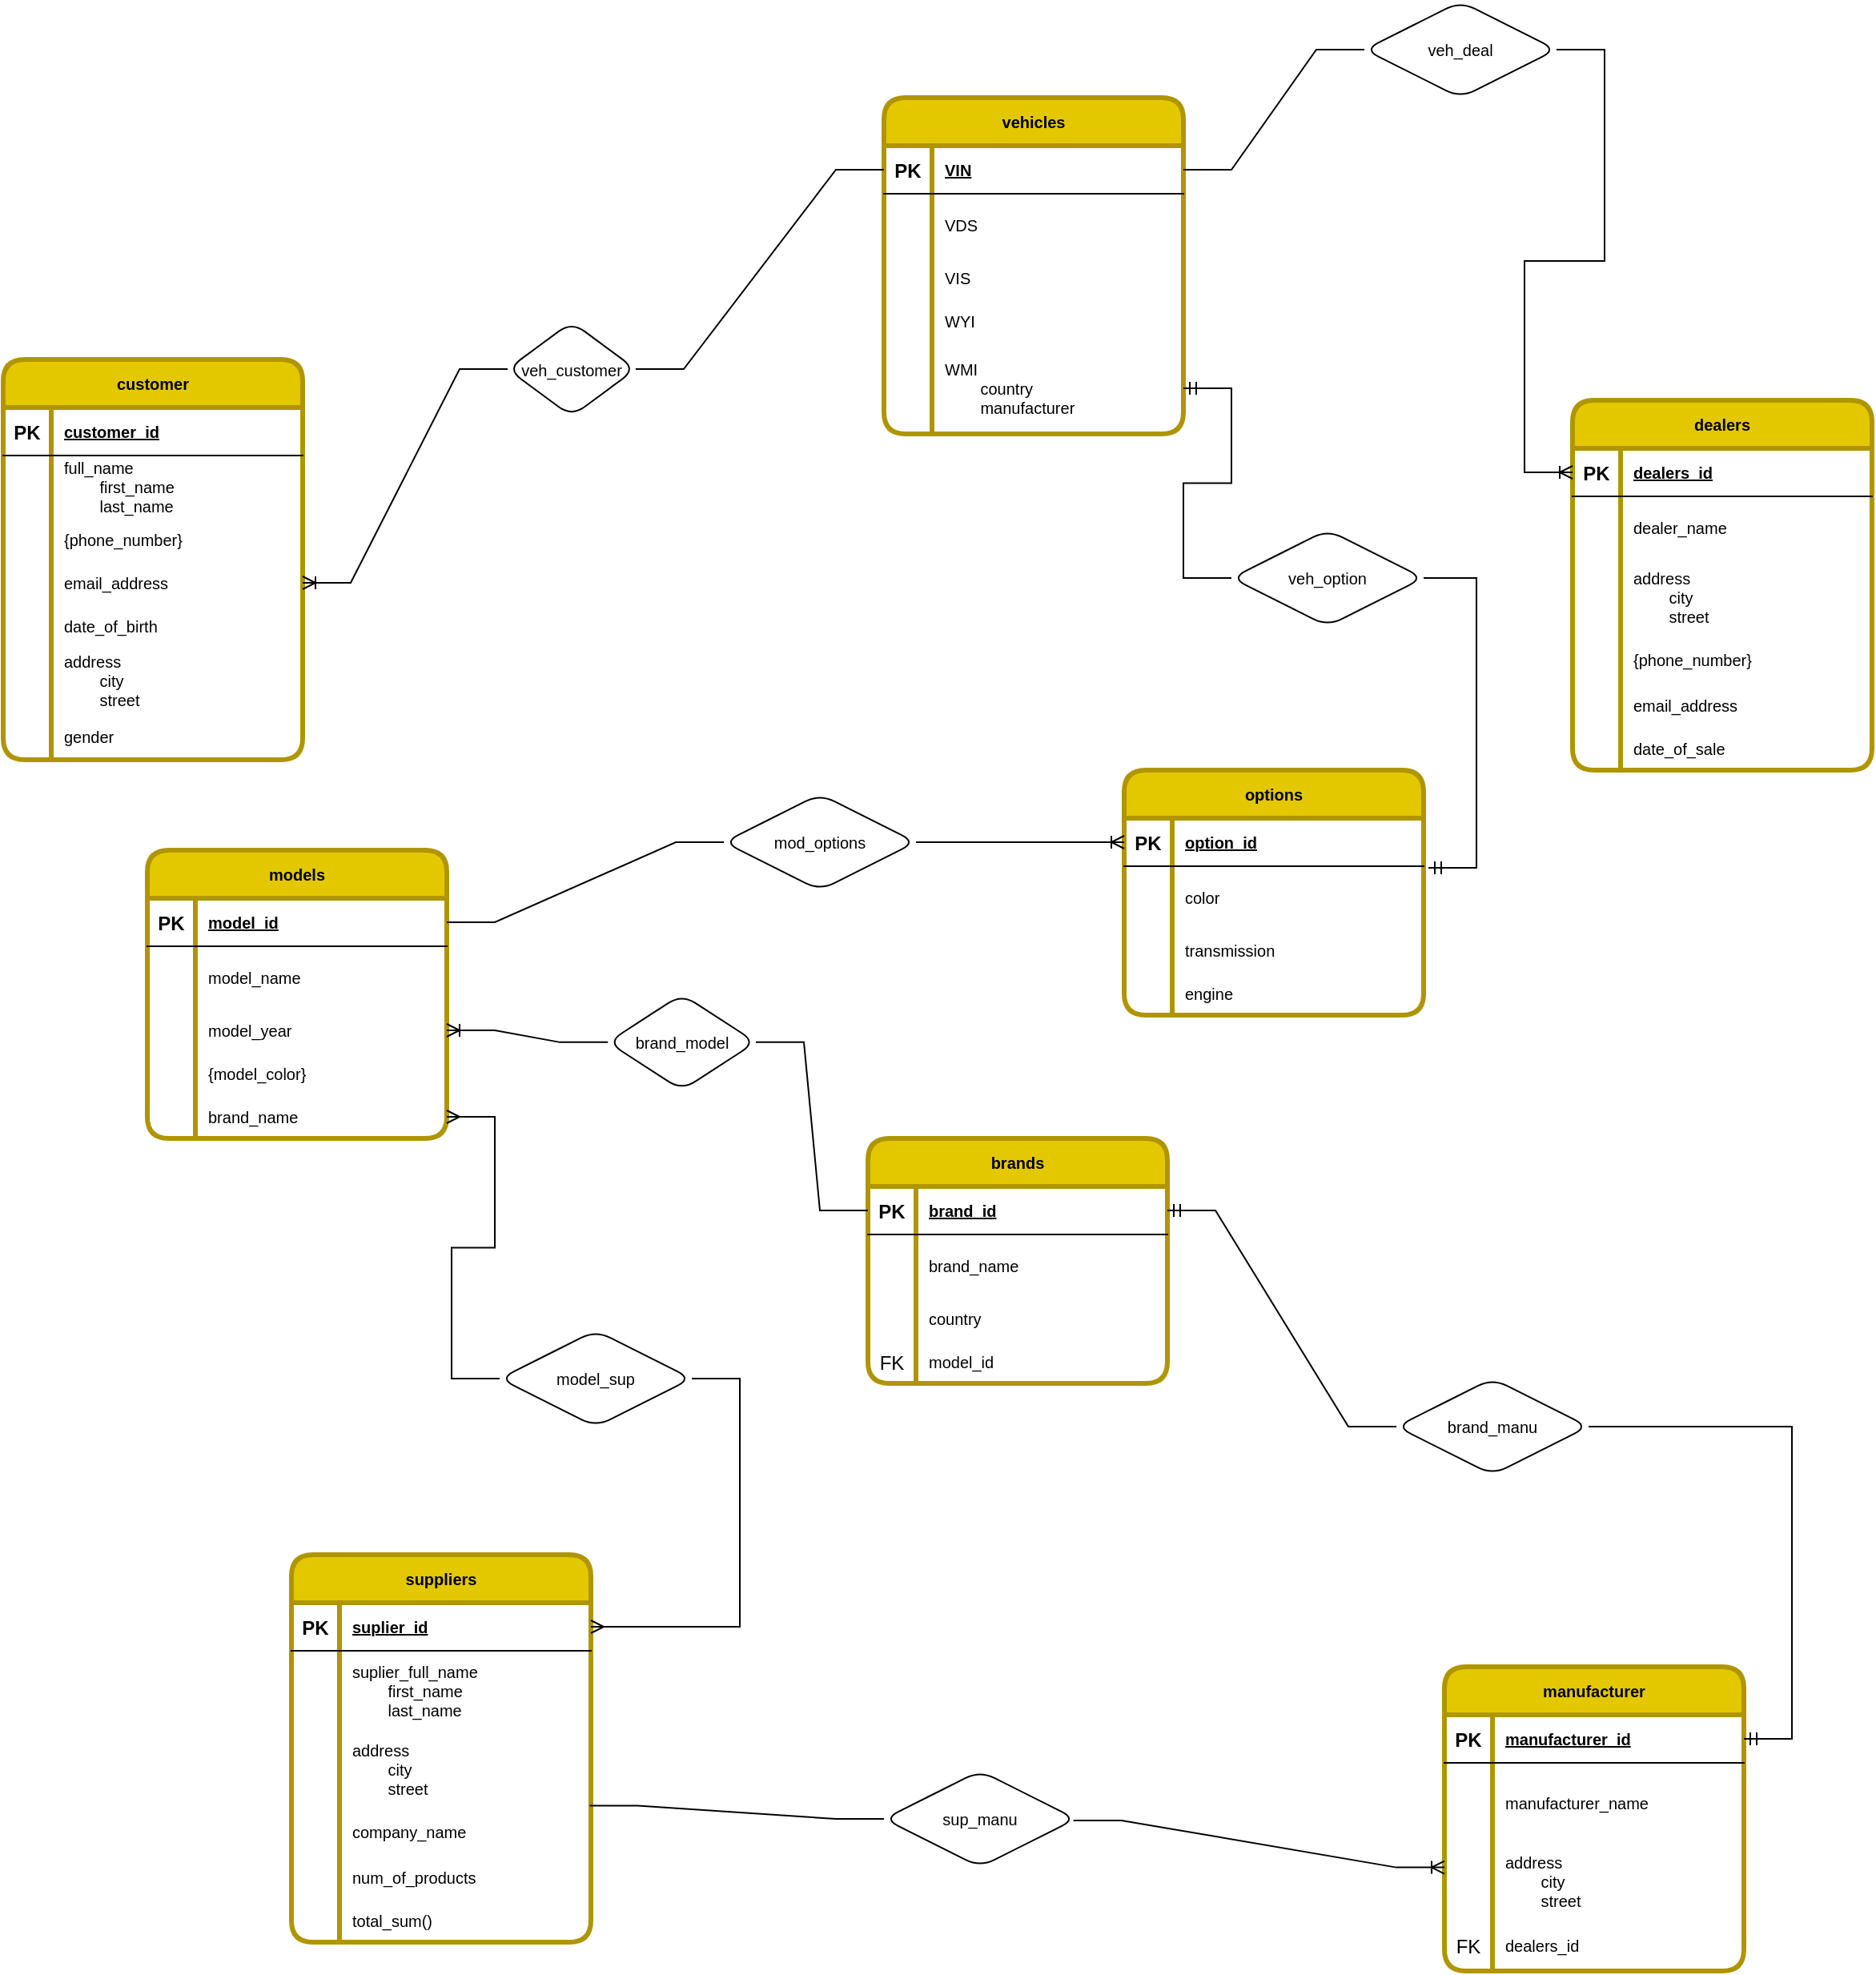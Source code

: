 <mxfile version="15.5.8" type="github">
  <diagram id="R2lEEEUBdFMjLlhIrx00" name="Page-1">
    <mxGraphModel dx="2076" dy="2262" grid="1" gridSize="10" guides="1" tooltips="1" connect="1" arrows="1" fold="1" page="1" pageScale="1" pageWidth="850" pageHeight="1100" math="0" shadow="0" extFonts="Permanent Marker^https://fonts.googleapis.com/css?family=Permanent+Marker">
      <root>
        <mxCell id="0" />
        <mxCell id="1" parent="0" />
        <mxCell id="C-vyLk0tnHw3VtMMgP7b-2" value="customer" style="shape=table;startSize=30;container=1;collapsible=1;childLayout=tableLayout;fixedRows=1;rowLines=0;fontStyle=1;align=center;resizeLast=1;fillColor=#e3c800;strokeColor=#B09500;fontColor=default;strokeWidth=3;perimeterSpacing=0;shadow=0;rounded=1;sketch=0;swimlaneFillColor=default;fontSize=10;labelBackgroundColor=none;horizontal=1;" parent="1" vertex="1">
          <mxGeometry x="30" y="33.5" width="187" height="250" as="geometry" />
        </mxCell>
        <mxCell id="C-vyLk0tnHw3VtMMgP7b-3" value="" style="shape=partialRectangle;collapsible=0;dropTarget=0;pointerEvents=0;fillColor=none;points=[[0,0.5],[1,0.5]];portConstraint=eastwest;top=0;left=0;right=0;bottom=1;" parent="C-vyLk0tnHw3VtMMgP7b-2" vertex="1">
          <mxGeometry y="30" width="187" height="30" as="geometry" />
        </mxCell>
        <mxCell id="C-vyLk0tnHw3VtMMgP7b-4" value="PK" style="shape=partialRectangle;overflow=hidden;connectable=0;fillColor=none;top=0;left=0;bottom=0;right=0;fontStyle=1;" parent="C-vyLk0tnHw3VtMMgP7b-3" vertex="1">
          <mxGeometry width="30" height="30" as="geometry">
            <mxRectangle width="30" height="30" as="alternateBounds" />
          </mxGeometry>
        </mxCell>
        <mxCell id="C-vyLk0tnHw3VtMMgP7b-5" value="customer_id" style="shape=partialRectangle;overflow=hidden;connectable=0;fillColor=none;top=0;left=0;bottom=0;right=0;align=left;spacingLeft=6;fontStyle=5;fontSize=10;" parent="C-vyLk0tnHw3VtMMgP7b-3" vertex="1">
          <mxGeometry x="30" width="157" height="30" as="geometry">
            <mxRectangle width="157" height="30" as="alternateBounds" />
          </mxGeometry>
        </mxCell>
        <mxCell id="C-vyLk0tnHw3VtMMgP7b-6" value="" style="shape=partialRectangle;collapsible=0;dropTarget=0;pointerEvents=0;fillColor=none;points=[[0,0.5],[1,0.5]];portConstraint=eastwest;top=0;left=0;right=0;bottom=0;" parent="C-vyLk0tnHw3VtMMgP7b-2" vertex="1">
          <mxGeometry y="60" width="187" height="39" as="geometry" />
        </mxCell>
        <mxCell id="C-vyLk0tnHw3VtMMgP7b-7" value="" style="shape=partialRectangle;overflow=hidden;connectable=0;fillColor=none;top=0;left=0;bottom=0;right=0;" parent="C-vyLk0tnHw3VtMMgP7b-6" vertex="1">
          <mxGeometry width="30" height="39" as="geometry">
            <mxRectangle width="30" height="39" as="alternateBounds" />
          </mxGeometry>
        </mxCell>
        <mxCell id="C-vyLk0tnHw3VtMMgP7b-8" value="full_name&#xa;        first_name&#xa;        last_name" style="shape=partialRectangle;overflow=hidden;connectable=0;fillColor=none;top=0;left=0;bottom=0;right=0;align=left;spacingLeft=6;fontSize=10;" parent="C-vyLk0tnHw3VtMMgP7b-6" vertex="1">
          <mxGeometry x="30" width="157" height="39" as="geometry">
            <mxRectangle width="157" height="39" as="alternateBounds" />
          </mxGeometry>
        </mxCell>
        <mxCell id="C-vyLk0tnHw3VtMMgP7b-9" value="" style="shape=partialRectangle;collapsible=0;dropTarget=0;pointerEvents=0;fillColor=none;points=[[0,0.5],[1,0.5]];portConstraint=eastwest;top=0;left=0;right=0;bottom=0;" parent="C-vyLk0tnHw3VtMMgP7b-2" vertex="1">
          <mxGeometry y="99" width="187" height="27" as="geometry" />
        </mxCell>
        <mxCell id="C-vyLk0tnHw3VtMMgP7b-10" value="" style="shape=partialRectangle;overflow=hidden;connectable=0;fillColor=none;top=0;left=0;bottom=0;right=0;" parent="C-vyLk0tnHw3VtMMgP7b-9" vertex="1">
          <mxGeometry width="30" height="27" as="geometry">
            <mxRectangle width="30" height="27" as="alternateBounds" />
          </mxGeometry>
        </mxCell>
        <mxCell id="C-vyLk0tnHw3VtMMgP7b-11" value="{phone_number}" style="shape=partialRectangle;overflow=hidden;connectable=0;fillColor=none;top=0;left=0;bottom=0;right=0;align=left;spacingLeft=6;fontSize=10;" parent="C-vyLk0tnHw3VtMMgP7b-9" vertex="1">
          <mxGeometry x="30" width="157" height="27" as="geometry">
            <mxRectangle width="157" height="27" as="alternateBounds" />
          </mxGeometry>
        </mxCell>
        <mxCell id="v3DIgEk8iNA0IUUkxwRB-10" value="" style="shape=partialRectangle;collapsible=0;dropTarget=0;pointerEvents=0;fillColor=none;points=[[0,0.5],[1,0.5]];portConstraint=eastwest;top=0;left=0;right=0;bottom=0;" vertex="1" parent="C-vyLk0tnHw3VtMMgP7b-2">
          <mxGeometry y="126" width="187" height="27" as="geometry" />
        </mxCell>
        <mxCell id="v3DIgEk8iNA0IUUkxwRB-11" value="" style="shape=partialRectangle;overflow=hidden;connectable=0;fillColor=none;top=0;left=0;bottom=0;right=0;" vertex="1" parent="v3DIgEk8iNA0IUUkxwRB-10">
          <mxGeometry width="30" height="27" as="geometry">
            <mxRectangle width="30" height="27" as="alternateBounds" />
          </mxGeometry>
        </mxCell>
        <mxCell id="v3DIgEk8iNA0IUUkxwRB-12" value="email_address" style="shape=partialRectangle;overflow=hidden;connectable=0;fillColor=none;top=0;left=0;bottom=0;right=0;align=left;spacingLeft=6;fontSize=10;" vertex="1" parent="v3DIgEk8iNA0IUUkxwRB-10">
          <mxGeometry x="30" width="157" height="27" as="geometry">
            <mxRectangle width="157" height="27" as="alternateBounds" />
          </mxGeometry>
        </mxCell>
        <mxCell id="v3DIgEk8iNA0IUUkxwRB-13" value="" style="shape=partialRectangle;collapsible=0;dropTarget=0;pointerEvents=0;fillColor=none;points=[[0,0.5],[1,0.5]];portConstraint=eastwest;top=0;left=0;right=0;bottom=0;" vertex="1" parent="C-vyLk0tnHw3VtMMgP7b-2">
          <mxGeometry y="153" width="187" height="27" as="geometry" />
        </mxCell>
        <mxCell id="v3DIgEk8iNA0IUUkxwRB-14" value="" style="shape=partialRectangle;overflow=hidden;connectable=0;fillColor=none;top=0;left=0;bottom=0;right=0;" vertex="1" parent="v3DIgEk8iNA0IUUkxwRB-13">
          <mxGeometry width="30" height="27" as="geometry">
            <mxRectangle width="30" height="27" as="alternateBounds" />
          </mxGeometry>
        </mxCell>
        <mxCell id="v3DIgEk8iNA0IUUkxwRB-15" value="date_of_birth" style="shape=partialRectangle;overflow=hidden;connectable=0;fillColor=none;top=0;left=0;bottom=0;right=0;align=left;spacingLeft=6;fontSize=10;" vertex="1" parent="v3DIgEk8iNA0IUUkxwRB-13">
          <mxGeometry x="30" width="157" height="27" as="geometry">
            <mxRectangle width="157" height="27" as="alternateBounds" />
          </mxGeometry>
        </mxCell>
        <mxCell id="v3DIgEk8iNA0IUUkxwRB-16" value="" style="shape=partialRectangle;collapsible=0;dropTarget=0;pointerEvents=0;fillColor=none;points=[[0,0.5],[1,0.5]];portConstraint=eastwest;top=0;left=0;right=0;bottom=0;" vertex="1" parent="C-vyLk0tnHw3VtMMgP7b-2">
          <mxGeometry y="180" width="187" height="41" as="geometry" />
        </mxCell>
        <mxCell id="v3DIgEk8iNA0IUUkxwRB-17" value="" style="shape=partialRectangle;overflow=hidden;connectable=0;fillColor=none;top=0;left=0;bottom=0;right=0;" vertex="1" parent="v3DIgEk8iNA0IUUkxwRB-16">
          <mxGeometry width="30" height="41" as="geometry">
            <mxRectangle width="30" height="41" as="alternateBounds" />
          </mxGeometry>
        </mxCell>
        <mxCell id="v3DIgEk8iNA0IUUkxwRB-18" value="address&#xa;        city&#xa;        street" style="shape=partialRectangle;overflow=hidden;connectable=0;fillColor=none;top=0;left=0;bottom=0;right=0;align=left;spacingLeft=6;fontSize=10;" vertex="1" parent="v3DIgEk8iNA0IUUkxwRB-16">
          <mxGeometry x="30" width="157" height="41" as="geometry">
            <mxRectangle width="157" height="41" as="alternateBounds" />
          </mxGeometry>
        </mxCell>
        <mxCell id="v3DIgEk8iNA0IUUkxwRB-19" value="" style="shape=partialRectangle;collapsible=0;dropTarget=0;pointerEvents=0;fillColor=none;points=[[0,0.5],[1,0.5]];portConstraint=eastwest;top=0;left=0;right=0;bottom=0;" vertex="1" parent="C-vyLk0tnHw3VtMMgP7b-2">
          <mxGeometry y="221" width="187" height="29" as="geometry" />
        </mxCell>
        <mxCell id="v3DIgEk8iNA0IUUkxwRB-20" value="" style="shape=partialRectangle;overflow=hidden;connectable=0;fillColor=none;top=0;left=0;bottom=0;right=0;" vertex="1" parent="v3DIgEk8iNA0IUUkxwRB-19">
          <mxGeometry width="30" height="29" as="geometry">
            <mxRectangle width="30" height="29" as="alternateBounds" />
          </mxGeometry>
        </mxCell>
        <mxCell id="v3DIgEk8iNA0IUUkxwRB-21" value="gender" style="shape=partialRectangle;overflow=hidden;connectable=0;fillColor=none;top=0;left=0;bottom=0;right=0;align=left;spacingLeft=6;fontSize=10;" vertex="1" parent="v3DIgEk8iNA0IUUkxwRB-19">
          <mxGeometry x="30" width="157" height="29" as="geometry">
            <mxRectangle width="157" height="29" as="alternateBounds" />
          </mxGeometry>
        </mxCell>
        <mxCell id="v3DIgEk8iNA0IUUkxwRB-54" value="vehicles" style="shape=table;startSize=30;container=1;collapsible=1;childLayout=tableLayout;fixedRows=1;rowLines=0;fontStyle=1;align=center;resizeLast=1;fillColor=#e3c800;strokeColor=#B09500;fontColor=default;strokeWidth=3;perimeterSpacing=0;shadow=0;rounded=1;sketch=0;swimlaneFillColor=default;fontSize=10;labelBackgroundColor=none;horizontal=1;" vertex="1" parent="1">
          <mxGeometry x="580" y="-130" width="187" height="210.0" as="geometry" />
        </mxCell>
        <mxCell id="v3DIgEk8iNA0IUUkxwRB-55" value="" style="shape=partialRectangle;collapsible=0;dropTarget=0;pointerEvents=0;fillColor=none;points=[[0,0.5],[1,0.5]];portConstraint=eastwest;top=0;left=0;right=0;bottom=1;" vertex="1" parent="v3DIgEk8iNA0IUUkxwRB-54">
          <mxGeometry y="30" width="187" height="30" as="geometry" />
        </mxCell>
        <mxCell id="v3DIgEk8iNA0IUUkxwRB-56" value="PK" style="shape=partialRectangle;overflow=hidden;connectable=0;fillColor=none;top=0;left=0;bottom=0;right=0;fontStyle=1;" vertex="1" parent="v3DIgEk8iNA0IUUkxwRB-55">
          <mxGeometry width="30" height="30" as="geometry">
            <mxRectangle width="30" height="30" as="alternateBounds" />
          </mxGeometry>
        </mxCell>
        <mxCell id="v3DIgEk8iNA0IUUkxwRB-57" value="VIN" style="shape=partialRectangle;overflow=hidden;connectable=0;fillColor=none;top=0;left=0;bottom=0;right=0;align=left;spacingLeft=6;fontStyle=5;fontSize=10;" vertex="1" parent="v3DIgEk8iNA0IUUkxwRB-55">
          <mxGeometry x="30" width="157" height="30" as="geometry">
            <mxRectangle width="157" height="30" as="alternateBounds" />
          </mxGeometry>
        </mxCell>
        <mxCell id="v3DIgEk8iNA0IUUkxwRB-58" value="" style="shape=partialRectangle;collapsible=0;dropTarget=0;pointerEvents=0;fillColor=none;points=[[0,0.5],[1,0.5]];portConstraint=eastwest;top=0;left=0;right=0;bottom=0;" vertex="1" parent="v3DIgEk8iNA0IUUkxwRB-54">
          <mxGeometry y="60" width="187" height="39" as="geometry" />
        </mxCell>
        <mxCell id="v3DIgEk8iNA0IUUkxwRB-59" value="" style="shape=partialRectangle;overflow=hidden;connectable=0;fillColor=none;top=0;left=0;bottom=0;right=0;" vertex="1" parent="v3DIgEk8iNA0IUUkxwRB-58">
          <mxGeometry width="30" height="39" as="geometry">
            <mxRectangle width="30" height="39" as="alternateBounds" />
          </mxGeometry>
        </mxCell>
        <mxCell id="v3DIgEk8iNA0IUUkxwRB-60" value="VDS" style="shape=partialRectangle;overflow=hidden;connectable=0;fillColor=none;top=0;left=0;bottom=0;right=0;align=left;spacingLeft=6;fontSize=10;" vertex="1" parent="v3DIgEk8iNA0IUUkxwRB-58">
          <mxGeometry x="30" width="157" height="39" as="geometry">
            <mxRectangle width="157" height="39" as="alternateBounds" />
          </mxGeometry>
        </mxCell>
        <mxCell id="v3DIgEk8iNA0IUUkxwRB-61" value="" style="shape=partialRectangle;collapsible=0;dropTarget=0;pointerEvents=0;fillColor=none;points=[[0,0.5],[1,0.5]];portConstraint=eastwest;top=0;left=0;right=0;bottom=0;" vertex="1" parent="v3DIgEk8iNA0IUUkxwRB-54">
          <mxGeometry y="99" width="187" height="27" as="geometry" />
        </mxCell>
        <mxCell id="v3DIgEk8iNA0IUUkxwRB-62" value="" style="shape=partialRectangle;overflow=hidden;connectable=0;fillColor=none;top=0;left=0;bottom=0;right=0;" vertex="1" parent="v3DIgEk8iNA0IUUkxwRB-61">
          <mxGeometry width="30" height="27" as="geometry">
            <mxRectangle width="30" height="27" as="alternateBounds" />
          </mxGeometry>
        </mxCell>
        <mxCell id="v3DIgEk8iNA0IUUkxwRB-63" value="VIS" style="shape=partialRectangle;overflow=hidden;connectable=0;fillColor=none;top=0;left=0;bottom=0;right=0;align=left;spacingLeft=6;fontSize=10;" vertex="1" parent="v3DIgEk8iNA0IUUkxwRB-61">
          <mxGeometry x="30" width="157" height="27" as="geometry">
            <mxRectangle width="157" height="27" as="alternateBounds" />
          </mxGeometry>
        </mxCell>
        <mxCell id="v3DIgEk8iNA0IUUkxwRB-64" value="" style="shape=partialRectangle;collapsible=0;dropTarget=0;pointerEvents=0;fillColor=none;points=[[0,0.5],[1,0.5]];portConstraint=eastwest;top=0;left=0;right=0;bottom=0;" vertex="1" parent="v3DIgEk8iNA0IUUkxwRB-54">
          <mxGeometry y="126" width="187" height="27" as="geometry" />
        </mxCell>
        <mxCell id="v3DIgEk8iNA0IUUkxwRB-65" value="" style="shape=partialRectangle;overflow=hidden;connectable=0;fillColor=none;top=0;left=0;bottom=0;right=0;" vertex="1" parent="v3DIgEk8iNA0IUUkxwRB-64">
          <mxGeometry width="30" height="27" as="geometry">
            <mxRectangle width="30" height="27" as="alternateBounds" />
          </mxGeometry>
        </mxCell>
        <mxCell id="v3DIgEk8iNA0IUUkxwRB-66" value="WYI" style="shape=partialRectangle;overflow=hidden;connectable=0;fillColor=none;top=0;left=0;bottom=0;right=0;align=left;spacingLeft=6;fontSize=10;" vertex="1" parent="v3DIgEk8iNA0IUUkxwRB-64">
          <mxGeometry x="30" width="157" height="27" as="geometry">
            <mxRectangle width="157" height="27" as="alternateBounds" />
          </mxGeometry>
        </mxCell>
        <mxCell id="v3DIgEk8iNA0IUUkxwRB-67" value="" style="shape=partialRectangle;collapsible=0;dropTarget=0;pointerEvents=0;fillColor=none;points=[[0,0.5],[1,0.5]];portConstraint=eastwest;top=0;left=0;right=0;bottom=0;" vertex="1" parent="v3DIgEk8iNA0IUUkxwRB-54">
          <mxGeometry y="153" width="187" height="57" as="geometry" />
        </mxCell>
        <mxCell id="v3DIgEk8iNA0IUUkxwRB-68" value="" style="shape=partialRectangle;overflow=hidden;connectable=0;fillColor=none;top=0;left=0;bottom=0;right=0;" vertex="1" parent="v3DIgEk8iNA0IUUkxwRB-67">
          <mxGeometry width="30" height="57" as="geometry">
            <mxRectangle width="30" height="57" as="alternateBounds" />
          </mxGeometry>
        </mxCell>
        <mxCell id="v3DIgEk8iNA0IUUkxwRB-69" value="WMI&#xa;        country&#xa;        manufacturer" style="shape=partialRectangle;overflow=hidden;connectable=0;fillColor=none;top=0;left=0;bottom=0;right=0;align=left;spacingLeft=6;fontSize=10;" vertex="1" parent="v3DIgEk8iNA0IUUkxwRB-67">
          <mxGeometry x="30" width="157" height="57" as="geometry">
            <mxRectangle width="157" height="57" as="alternateBounds" />
          </mxGeometry>
        </mxCell>
        <mxCell id="v3DIgEk8iNA0IUUkxwRB-76" value="models" style="shape=table;startSize=30;container=1;collapsible=1;childLayout=tableLayout;fixedRows=1;rowLines=0;fontStyle=1;align=center;resizeLast=1;fillColor=#e3c800;strokeColor=#B09500;fontColor=default;strokeWidth=3;perimeterSpacing=0;shadow=0;rounded=1;sketch=0;swimlaneFillColor=default;fontSize=10;labelBackgroundColor=none;horizontal=1;" vertex="1" parent="1">
          <mxGeometry x="120" y="340" width="187" height="180.0" as="geometry" />
        </mxCell>
        <mxCell id="v3DIgEk8iNA0IUUkxwRB-77" value="" style="shape=partialRectangle;collapsible=0;dropTarget=0;pointerEvents=0;fillColor=none;points=[[0,0.5],[1,0.5]];portConstraint=eastwest;top=0;left=0;right=0;bottom=1;" vertex="1" parent="v3DIgEk8iNA0IUUkxwRB-76">
          <mxGeometry y="30" width="187" height="30" as="geometry" />
        </mxCell>
        <mxCell id="v3DIgEk8iNA0IUUkxwRB-78" value="PK" style="shape=partialRectangle;overflow=hidden;connectable=0;fillColor=none;top=0;left=0;bottom=0;right=0;fontStyle=1;" vertex="1" parent="v3DIgEk8iNA0IUUkxwRB-77">
          <mxGeometry width="30" height="30" as="geometry">
            <mxRectangle width="30" height="30" as="alternateBounds" />
          </mxGeometry>
        </mxCell>
        <mxCell id="v3DIgEk8iNA0IUUkxwRB-79" value="model_id" style="shape=partialRectangle;overflow=hidden;connectable=0;fillColor=none;top=0;left=0;bottom=0;right=0;align=left;spacingLeft=6;fontStyle=5;fontSize=10;" vertex="1" parent="v3DIgEk8iNA0IUUkxwRB-77">
          <mxGeometry x="30" width="157" height="30" as="geometry">
            <mxRectangle width="157" height="30" as="alternateBounds" />
          </mxGeometry>
        </mxCell>
        <mxCell id="v3DIgEk8iNA0IUUkxwRB-80" value="" style="shape=partialRectangle;collapsible=0;dropTarget=0;pointerEvents=0;fillColor=none;points=[[0,0.5],[1,0.5]];portConstraint=eastwest;top=0;left=0;right=0;bottom=0;" vertex="1" parent="v3DIgEk8iNA0IUUkxwRB-76">
          <mxGeometry y="60" width="187" height="39" as="geometry" />
        </mxCell>
        <mxCell id="v3DIgEk8iNA0IUUkxwRB-81" value="" style="shape=partialRectangle;overflow=hidden;connectable=0;fillColor=none;top=0;left=0;bottom=0;right=0;" vertex="1" parent="v3DIgEk8iNA0IUUkxwRB-80">
          <mxGeometry width="30" height="39" as="geometry">
            <mxRectangle width="30" height="39" as="alternateBounds" />
          </mxGeometry>
        </mxCell>
        <mxCell id="v3DIgEk8iNA0IUUkxwRB-82" value="model_name" style="shape=partialRectangle;overflow=hidden;connectable=0;fillColor=none;top=0;left=0;bottom=0;right=0;align=left;spacingLeft=6;fontSize=10;" vertex="1" parent="v3DIgEk8iNA0IUUkxwRB-80">
          <mxGeometry x="30" width="157" height="39" as="geometry">
            <mxRectangle width="157" height="39" as="alternateBounds" />
          </mxGeometry>
        </mxCell>
        <mxCell id="v3DIgEk8iNA0IUUkxwRB-83" value="" style="shape=partialRectangle;collapsible=0;dropTarget=0;pointerEvents=0;fillColor=none;points=[[0,0.5],[1,0.5]];portConstraint=eastwest;top=0;left=0;right=0;bottom=0;" vertex="1" parent="v3DIgEk8iNA0IUUkxwRB-76">
          <mxGeometry y="99" width="187" height="27" as="geometry" />
        </mxCell>
        <mxCell id="v3DIgEk8iNA0IUUkxwRB-84" value="" style="shape=partialRectangle;overflow=hidden;connectable=0;fillColor=none;top=0;left=0;bottom=0;right=0;" vertex="1" parent="v3DIgEk8iNA0IUUkxwRB-83">
          <mxGeometry width="30" height="27" as="geometry">
            <mxRectangle width="30" height="27" as="alternateBounds" />
          </mxGeometry>
        </mxCell>
        <mxCell id="v3DIgEk8iNA0IUUkxwRB-85" value="model_year" style="shape=partialRectangle;overflow=hidden;connectable=0;fillColor=none;top=0;left=0;bottom=0;right=0;align=left;spacingLeft=6;fontSize=10;" vertex="1" parent="v3DIgEk8iNA0IUUkxwRB-83">
          <mxGeometry x="30" width="157" height="27" as="geometry">
            <mxRectangle width="157" height="27" as="alternateBounds" />
          </mxGeometry>
        </mxCell>
        <mxCell id="v3DIgEk8iNA0IUUkxwRB-86" value="" style="shape=partialRectangle;collapsible=0;dropTarget=0;pointerEvents=0;fillColor=none;points=[[0,0.5],[1,0.5]];portConstraint=eastwest;top=0;left=0;right=0;bottom=0;" vertex="1" parent="v3DIgEk8iNA0IUUkxwRB-76">
          <mxGeometry y="126" width="187" height="27" as="geometry" />
        </mxCell>
        <mxCell id="v3DIgEk8iNA0IUUkxwRB-87" value="" style="shape=partialRectangle;overflow=hidden;connectable=0;fillColor=none;top=0;left=0;bottom=0;right=0;" vertex="1" parent="v3DIgEk8iNA0IUUkxwRB-86">
          <mxGeometry width="30" height="27" as="geometry">
            <mxRectangle width="30" height="27" as="alternateBounds" />
          </mxGeometry>
        </mxCell>
        <mxCell id="v3DIgEk8iNA0IUUkxwRB-88" value="{model_color}" style="shape=partialRectangle;overflow=hidden;connectable=0;fillColor=none;top=0;left=0;bottom=0;right=0;align=left;spacingLeft=6;fontSize=10;" vertex="1" parent="v3DIgEk8iNA0IUUkxwRB-86">
          <mxGeometry x="30" width="157" height="27" as="geometry">
            <mxRectangle width="157" height="27" as="alternateBounds" />
          </mxGeometry>
        </mxCell>
        <mxCell id="v3DIgEk8iNA0IUUkxwRB-178" value="" style="shape=partialRectangle;collapsible=0;dropTarget=0;pointerEvents=0;fillColor=none;points=[[0,0.5],[1,0.5]];portConstraint=eastwest;top=0;left=0;right=0;bottom=0;" vertex="1" parent="v3DIgEk8iNA0IUUkxwRB-76">
          <mxGeometry y="153" width="187" height="27" as="geometry" />
        </mxCell>
        <mxCell id="v3DIgEk8iNA0IUUkxwRB-179" value="" style="shape=partialRectangle;overflow=hidden;connectable=0;fillColor=none;top=0;left=0;bottom=0;right=0;" vertex="1" parent="v3DIgEk8iNA0IUUkxwRB-178">
          <mxGeometry width="30" height="27" as="geometry">
            <mxRectangle width="30" height="27" as="alternateBounds" />
          </mxGeometry>
        </mxCell>
        <mxCell id="v3DIgEk8iNA0IUUkxwRB-180" value="brand_name" style="shape=partialRectangle;overflow=hidden;connectable=0;fillColor=none;top=0;left=0;bottom=0;right=0;align=left;spacingLeft=6;fontSize=10;" vertex="1" parent="v3DIgEk8iNA0IUUkxwRB-178">
          <mxGeometry x="30" width="157" height="27" as="geometry">
            <mxRectangle width="157" height="27" as="alternateBounds" />
          </mxGeometry>
        </mxCell>
        <mxCell id="v3DIgEk8iNA0IUUkxwRB-92" value="brands" style="shape=table;startSize=30;container=1;collapsible=1;childLayout=tableLayout;fixedRows=1;rowLines=0;fontStyle=1;align=center;resizeLast=1;fillColor=#e3c800;strokeColor=#B09500;fontColor=default;strokeWidth=3;perimeterSpacing=0;shadow=0;rounded=1;sketch=0;swimlaneFillColor=default;fontSize=10;labelBackgroundColor=none;horizontal=1;" vertex="1" parent="1">
          <mxGeometry x="570" y="520" width="187" height="153.0" as="geometry" />
        </mxCell>
        <mxCell id="v3DIgEk8iNA0IUUkxwRB-93" value="" style="shape=partialRectangle;collapsible=0;dropTarget=0;pointerEvents=0;fillColor=none;points=[[0,0.5],[1,0.5]];portConstraint=eastwest;top=0;left=0;right=0;bottom=1;" vertex="1" parent="v3DIgEk8iNA0IUUkxwRB-92">
          <mxGeometry y="30" width="187" height="30" as="geometry" />
        </mxCell>
        <mxCell id="v3DIgEk8iNA0IUUkxwRB-94" value="PK" style="shape=partialRectangle;overflow=hidden;connectable=0;fillColor=none;top=0;left=0;bottom=0;right=0;fontStyle=1;" vertex="1" parent="v3DIgEk8iNA0IUUkxwRB-93">
          <mxGeometry width="30" height="30" as="geometry">
            <mxRectangle width="30" height="30" as="alternateBounds" />
          </mxGeometry>
        </mxCell>
        <mxCell id="v3DIgEk8iNA0IUUkxwRB-95" value="brand_id" style="shape=partialRectangle;overflow=hidden;connectable=0;fillColor=none;top=0;left=0;bottom=0;right=0;align=left;spacingLeft=6;fontStyle=5;fontSize=10;" vertex="1" parent="v3DIgEk8iNA0IUUkxwRB-93">
          <mxGeometry x="30" width="157" height="30" as="geometry">
            <mxRectangle width="157" height="30" as="alternateBounds" />
          </mxGeometry>
        </mxCell>
        <mxCell id="v3DIgEk8iNA0IUUkxwRB-96" value="" style="shape=partialRectangle;collapsible=0;dropTarget=0;pointerEvents=0;fillColor=none;points=[[0,0.5],[1,0.5]];portConstraint=eastwest;top=0;left=0;right=0;bottom=0;" vertex="1" parent="v3DIgEk8iNA0IUUkxwRB-92">
          <mxGeometry y="60" width="187" height="39" as="geometry" />
        </mxCell>
        <mxCell id="v3DIgEk8iNA0IUUkxwRB-97" value="" style="shape=partialRectangle;overflow=hidden;connectable=0;fillColor=none;top=0;left=0;bottom=0;right=0;" vertex="1" parent="v3DIgEk8iNA0IUUkxwRB-96">
          <mxGeometry width="30" height="39" as="geometry">
            <mxRectangle width="30" height="39" as="alternateBounds" />
          </mxGeometry>
        </mxCell>
        <mxCell id="v3DIgEk8iNA0IUUkxwRB-98" value="brand_name" style="shape=partialRectangle;overflow=hidden;connectable=0;fillColor=none;top=0;left=0;bottom=0;right=0;align=left;spacingLeft=6;fontSize=10;" vertex="1" parent="v3DIgEk8iNA0IUUkxwRB-96">
          <mxGeometry x="30" width="157" height="39" as="geometry">
            <mxRectangle width="157" height="39" as="alternateBounds" />
          </mxGeometry>
        </mxCell>
        <mxCell id="v3DIgEk8iNA0IUUkxwRB-99" value="" style="shape=partialRectangle;collapsible=0;dropTarget=0;pointerEvents=0;fillColor=none;points=[[0,0.5],[1,0.5]];portConstraint=eastwest;top=0;left=0;right=0;bottom=0;" vertex="1" parent="v3DIgEk8iNA0IUUkxwRB-92">
          <mxGeometry y="99" width="187" height="27" as="geometry" />
        </mxCell>
        <mxCell id="v3DIgEk8iNA0IUUkxwRB-100" value="" style="shape=partialRectangle;overflow=hidden;connectable=0;fillColor=none;top=0;left=0;bottom=0;right=0;" vertex="1" parent="v3DIgEk8iNA0IUUkxwRB-99">
          <mxGeometry width="30" height="27" as="geometry">
            <mxRectangle width="30" height="27" as="alternateBounds" />
          </mxGeometry>
        </mxCell>
        <mxCell id="v3DIgEk8iNA0IUUkxwRB-101" value="country" style="shape=partialRectangle;overflow=hidden;connectable=0;fillColor=none;top=0;left=0;bottom=0;right=0;align=left;spacingLeft=6;fontSize=10;" vertex="1" parent="v3DIgEk8iNA0IUUkxwRB-99">
          <mxGeometry x="30" width="157" height="27" as="geometry">
            <mxRectangle width="157" height="27" as="alternateBounds" />
          </mxGeometry>
        </mxCell>
        <mxCell id="v3DIgEk8iNA0IUUkxwRB-181" value="" style="shape=partialRectangle;collapsible=0;dropTarget=0;pointerEvents=0;fillColor=none;points=[[0,0.5],[1,0.5]];portConstraint=eastwest;top=0;left=0;right=0;bottom=0;" vertex="1" parent="v3DIgEk8iNA0IUUkxwRB-92">
          <mxGeometry y="126" width="187" height="27" as="geometry" />
        </mxCell>
        <mxCell id="v3DIgEk8iNA0IUUkxwRB-182" value="FK" style="shape=partialRectangle;overflow=hidden;connectable=0;fillColor=none;top=0;left=0;bottom=0;right=0;" vertex="1" parent="v3DIgEk8iNA0IUUkxwRB-181">
          <mxGeometry width="30" height="27" as="geometry">
            <mxRectangle width="30" height="27" as="alternateBounds" />
          </mxGeometry>
        </mxCell>
        <mxCell id="v3DIgEk8iNA0IUUkxwRB-183" value="model_id" style="shape=partialRectangle;overflow=hidden;connectable=0;fillColor=none;top=0;left=0;bottom=0;right=0;align=left;spacingLeft=6;fontSize=10;" vertex="1" parent="v3DIgEk8iNA0IUUkxwRB-181">
          <mxGeometry x="30" width="157" height="27" as="geometry">
            <mxRectangle width="157" height="27" as="alternateBounds" />
          </mxGeometry>
        </mxCell>
        <mxCell id="v3DIgEk8iNA0IUUkxwRB-105" value="options" style="shape=table;startSize=30;container=1;collapsible=1;childLayout=tableLayout;fixedRows=1;rowLines=0;fontStyle=1;align=center;resizeLast=1;fillColor=#e3c800;strokeColor=#B09500;fontColor=default;strokeWidth=3;perimeterSpacing=0;shadow=0;rounded=1;sketch=0;swimlaneFillColor=default;fontSize=10;labelBackgroundColor=none;horizontal=1;" vertex="1" parent="1">
          <mxGeometry x="730" y="290" width="187" height="153.0" as="geometry" />
        </mxCell>
        <mxCell id="v3DIgEk8iNA0IUUkxwRB-106" value="" style="shape=partialRectangle;collapsible=0;dropTarget=0;pointerEvents=0;fillColor=none;points=[[0,0.5],[1,0.5]];portConstraint=eastwest;top=0;left=0;right=0;bottom=1;" vertex="1" parent="v3DIgEk8iNA0IUUkxwRB-105">
          <mxGeometry y="30" width="187" height="30" as="geometry" />
        </mxCell>
        <mxCell id="v3DIgEk8iNA0IUUkxwRB-107" value="PK" style="shape=partialRectangle;overflow=hidden;connectable=0;fillColor=none;top=0;left=0;bottom=0;right=0;fontStyle=1;" vertex="1" parent="v3DIgEk8iNA0IUUkxwRB-106">
          <mxGeometry width="30" height="30" as="geometry">
            <mxRectangle width="30" height="30" as="alternateBounds" />
          </mxGeometry>
        </mxCell>
        <mxCell id="v3DIgEk8iNA0IUUkxwRB-108" value="option_id" style="shape=partialRectangle;overflow=hidden;connectable=0;fillColor=none;top=0;left=0;bottom=0;right=0;align=left;spacingLeft=6;fontStyle=5;fontSize=10;" vertex="1" parent="v3DIgEk8iNA0IUUkxwRB-106">
          <mxGeometry x="30" width="157" height="30" as="geometry">
            <mxRectangle width="157" height="30" as="alternateBounds" />
          </mxGeometry>
        </mxCell>
        <mxCell id="v3DIgEk8iNA0IUUkxwRB-109" value="" style="shape=partialRectangle;collapsible=0;dropTarget=0;pointerEvents=0;fillColor=none;points=[[0,0.5],[1,0.5]];portConstraint=eastwest;top=0;left=0;right=0;bottom=0;" vertex="1" parent="v3DIgEk8iNA0IUUkxwRB-105">
          <mxGeometry y="60" width="187" height="39" as="geometry" />
        </mxCell>
        <mxCell id="v3DIgEk8iNA0IUUkxwRB-110" value="" style="shape=partialRectangle;overflow=hidden;connectable=0;fillColor=none;top=0;left=0;bottom=0;right=0;" vertex="1" parent="v3DIgEk8iNA0IUUkxwRB-109">
          <mxGeometry width="30" height="39" as="geometry">
            <mxRectangle width="30" height="39" as="alternateBounds" />
          </mxGeometry>
        </mxCell>
        <mxCell id="v3DIgEk8iNA0IUUkxwRB-111" value="color" style="shape=partialRectangle;overflow=hidden;connectable=0;fillColor=none;top=0;left=0;bottom=0;right=0;align=left;spacingLeft=6;fontSize=10;" vertex="1" parent="v3DIgEk8iNA0IUUkxwRB-109">
          <mxGeometry x="30" width="157" height="39" as="geometry">
            <mxRectangle width="157" height="39" as="alternateBounds" />
          </mxGeometry>
        </mxCell>
        <mxCell id="v3DIgEk8iNA0IUUkxwRB-112" value="" style="shape=partialRectangle;collapsible=0;dropTarget=0;pointerEvents=0;fillColor=none;points=[[0,0.5],[1,0.5]];portConstraint=eastwest;top=0;left=0;right=0;bottom=0;" vertex="1" parent="v3DIgEk8iNA0IUUkxwRB-105">
          <mxGeometry y="99" width="187" height="27" as="geometry" />
        </mxCell>
        <mxCell id="v3DIgEk8iNA0IUUkxwRB-113" value="" style="shape=partialRectangle;overflow=hidden;connectable=0;fillColor=none;top=0;left=0;bottom=0;right=0;" vertex="1" parent="v3DIgEk8iNA0IUUkxwRB-112">
          <mxGeometry width="30" height="27" as="geometry">
            <mxRectangle width="30" height="27" as="alternateBounds" />
          </mxGeometry>
        </mxCell>
        <mxCell id="v3DIgEk8iNA0IUUkxwRB-114" value="transmission" style="shape=partialRectangle;overflow=hidden;connectable=0;fillColor=none;top=0;left=0;bottom=0;right=0;align=left;spacingLeft=6;fontSize=10;" vertex="1" parent="v3DIgEk8iNA0IUUkxwRB-112">
          <mxGeometry x="30" width="157" height="27" as="geometry">
            <mxRectangle width="157" height="27" as="alternateBounds" />
          </mxGeometry>
        </mxCell>
        <mxCell id="v3DIgEk8iNA0IUUkxwRB-115" value="" style="shape=partialRectangle;collapsible=0;dropTarget=0;pointerEvents=0;fillColor=none;points=[[0,0.5],[1,0.5]];portConstraint=eastwest;top=0;left=0;right=0;bottom=0;" vertex="1" parent="v3DIgEk8iNA0IUUkxwRB-105">
          <mxGeometry y="126" width="187" height="27" as="geometry" />
        </mxCell>
        <mxCell id="v3DIgEk8iNA0IUUkxwRB-116" value="" style="shape=partialRectangle;overflow=hidden;connectable=0;fillColor=none;top=0;left=0;bottom=0;right=0;" vertex="1" parent="v3DIgEk8iNA0IUUkxwRB-115">
          <mxGeometry width="30" height="27" as="geometry">
            <mxRectangle width="30" height="27" as="alternateBounds" />
          </mxGeometry>
        </mxCell>
        <mxCell id="v3DIgEk8iNA0IUUkxwRB-117" value="engine" style="shape=partialRectangle;overflow=hidden;connectable=0;fillColor=none;top=0;left=0;bottom=0;right=0;align=left;spacingLeft=6;fontSize=10;" vertex="1" parent="v3DIgEk8iNA0IUUkxwRB-115">
          <mxGeometry x="30" width="157" height="27" as="geometry">
            <mxRectangle width="157" height="27" as="alternateBounds" />
          </mxGeometry>
        </mxCell>
        <mxCell id="v3DIgEk8iNA0IUUkxwRB-121" value="dealers" style="shape=table;startSize=30;container=1;collapsible=1;childLayout=tableLayout;fixedRows=1;rowLines=0;fontStyle=1;align=center;resizeLast=1;fillColor=#e3c800;strokeColor=#B09500;fontColor=default;strokeWidth=3;perimeterSpacing=0;shadow=0;rounded=1;sketch=0;swimlaneFillColor=default;fontSize=10;labelBackgroundColor=none;horizontal=1;" vertex="1" parent="1">
          <mxGeometry x="1010" y="59" width="187" height="231.0" as="geometry" />
        </mxCell>
        <mxCell id="v3DIgEk8iNA0IUUkxwRB-122" value="" style="shape=partialRectangle;collapsible=0;dropTarget=0;pointerEvents=0;fillColor=none;points=[[0,0.5],[1,0.5]];portConstraint=eastwest;top=0;left=0;right=0;bottom=1;" vertex="1" parent="v3DIgEk8iNA0IUUkxwRB-121">
          <mxGeometry y="30" width="187" height="30" as="geometry" />
        </mxCell>
        <mxCell id="v3DIgEk8iNA0IUUkxwRB-123" value="PK" style="shape=partialRectangle;overflow=hidden;connectable=0;fillColor=none;top=0;left=0;bottom=0;right=0;fontStyle=1;" vertex="1" parent="v3DIgEk8iNA0IUUkxwRB-122">
          <mxGeometry width="30" height="30" as="geometry">
            <mxRectangle width="30" height="30" as="alternateBounds" />
          </mxGeometry>
        </mxCell>
        <mxCell id="v3DIgEk8iNA0IUUkxwRB-124" value="dealers_id" style="shape=partialRectangle;overflow=hidden;connectable=0;fillColor=none;top=0;left=0;bottom=0;right=0;align=left;spacingLeft=6;fontStyle=5;fontSize=10;" vertex="1" parent="v3DIgEk8iNA0IUUkxwRB-122">
          <mxGeometry x="30" width="157" height="30" as="geometry">
            <mxRectangle width="157" height="30" as="alternateBounds" />
          </mxGeometry>
        </mxCell>
        <mxCell id="v3DIgEk8iNA0IUUkxwRB-125" value="" style="shape=partialRectangle;collapsible=0;dropTarget=0;pointerEvents=0;fillColor=none;points=[[0,0.5],[1,0.5]];portConstraint=eastwest;top=0;left=0;right=0;bottom=0;" vertex="1" parent="v3DIgEk8iNA0IUUkxwRB-121">
          <mxGeometry y="60" width="187" height="39" as="geometry" />
        </mxCell>
        <mxCell id="v3DIgEk8iNA0IUUkxwRB-126" value="" style="shape=partialRectangle;overflow=hidden;connectable=0;fillColor=none;top=0;left=0;bottom=0;right=0;" vertex="1" parent="v3DIgEk8iNA0IUUkxwRB-125">
          <mxGeometry width="30" height="39" as="geometry">
            <mxRectangle width="30" height="39" as="alternateBounds" />
          </mxGeometry>
        </mxCell>
        <mxCell id="v3DIgEk8iNA0IUUkxwRB-127" value="dealer_name" style="shape=partialRectangle;overflow=hidden;connectable=0;fillColor=none;top=0;left=0;bottom=0;right=0;align=left;spacingLeft=6;fontSize=10;" vertex="1" parent="v3DIgEk8iNA0IUUkxwRB-125">
          <mxGeometry x="30" width="157" height="39" as="geometry">
            <mxRectangle width="157" height="39" as="alternateBounds" />
          </mxGeometry>
        </mxCell>
        <mxCell id="v3DIgEk8iNA0IUUkxwRB-128" value="" style="shape=partialRectangle;collapsible=0;dropTarget=0;pointerEvents=0;fillColor=none;points=[[0,0.5],[1,0.5]];portConstraint=eastwest;top=0;left=0;right=0;bottom=0;" vertex="1" parent="v3DIgEk8iNA0IUUkxwRB-121">
          <mxGeometry y="99" width="187" height="48" as="geometry" />
        </mxCell>
        <mxCell id="v3DIgEk8iNA0IUUkxwRB-129" value="" style="shape=partialRectangle;overflow=hidden;connectable=0;fillColor=none;top=0;left=0;bottom=0;right=0;" vertex="1" parent="v3DIgEk8iNA0IUUkxwRB-128">
          <mxGeometry width="30" height="48" as="geometry">
            <mxRectangle width="30" height="48" as="alternateBounds" />
          </mxGeometry>
        </mxCell>
        <mxCell id="v3DIgEk8iNA0IUUkxwRB-130" value="address&#xa;        city&#xa;        street" style="shape=partialRectangle;overflow=hidden;connectable=0;fillColor=none;top=0;left=0;bottom=0;right=0;align=left;spacingLeft=6;fontSize=10;" vertex="1" parent="v3DIgEk8iNA0IUUkxwRB-128">
          <mxGeometry x="30" width="157" height="48" as="geometry">
            <mxRectangle width="157" height="48" as="alternateBounds" />
          </mxGeometry>
        </mxCell>
        <mxCell id="v3DIgEk8iNA0IUUkxwRB-131" value="" style="shape=partialRectangle;collapsible=0;dropTarget=0;pointerEvents=0;fillColor=none;points=[[0,0.5],[1,0.5]];portConstraint=eastwest;top=0;left=0;right=0;bottom=0;" vertex="1" parent="v3DIgEk8iNA0IUUkxwRB-121">
          <mxGeometry y="147" width="187" height="30" as="geometry" />
        </mxCell>
        <mxCell id="v3DIgEk8iNA0IUUkxwRB-132" value="" style="shape=partialRectangle;overflow=hidden;connectable=0;fillColor=none;top=0;left=0;bottom=0;right=0;" vertex="1" parent="v3DIgEk8iNA0IUUkxwRB-131">
          <mxGeometry width="30" height="30" as="geometry">
            <mxRectangle width="30" height="30" as="alternateBounds" />
          </mxGeometry>
        </mxCell>
        <mxCell id="v3DIgEk8iNA0IUUkxwRB-133" value="{phone_number}" style="shape=partialRectangle;overflow=hidden;connectable=0;fillColor=none;top=0;left=0;bottom=0;right=0;align=left;spacingLeft=6;fontSize=10;" vertex="1" parent="v3DIgEk8iNA0IUUkxwRB-131">
          <mxGeometry x="30" width="157" height="30" as="geometry">
            <mxRectangle width="157" height="30" as="alternateBounds" />
          </mxGeometry>
        </mxCell>
        <mxCell id="v3DIgEk8iNA0IUUkxwRB-134" value="" style="shape=partialRectangle;collapsible=0;dropTarget=0;pointerEvents=0;fillColor=none;points=[[0,0.5],[1,0.5]];portConstraint=eastwest;top=0;left=0;right=0;bottom=0;" vertex="1" parent="v3DIgEk8iNA0IUUkxwRB-121">
          <mxGeometry y="177" width="187" height="27" as="geometry" />
        </mxCell>
        <mxCell id="v3DIgEk8iNA0IUUkxwRB-135" value="" style="shape=partialRectangle;overflow=hidden;connectable=0;fillColor=none;top=0;left=0;bottom=0;right=0;" vertex="1" parent="v3DIgEk8iNA0IUUkxwRB-134">
          <mxGeometry width="30" height="27" as="geometry">
            <mxRectangle width="30" height="27" as="alternateBounds" />
          </mxGeometry>
        </mxCell>
        <mxCell id="v3DIgEk8iNA0IUUkxwRB-136" value="email_address" style="shape=partialRectangle;overflow=hidden;connectable=0;fillColor=none;top=0;left=0;bottom=0;right=0;align=left;spacingLeft=6;fontSize=10;" vertex="1" parent="v3DIgEk8iNA0IUUkxwRB-134">
          <mxGeometry x="30" width="157" height="27" as="geometry">
            <mxRectangle width="157" height="27" as="alternateBounds" />
          </mxGeometry>
        </mxCell>
        <mxCell id="v3DIgEk8iNA0IUUkxwRB-137" value="" style="shape=partialRectangle;collapsible=0;dropTarget=0;pointerEvents=0;fillColor=none;points=[[0,0.5],[1,0.5]];portConstraint=eastwest;top=0;left=0;right=0;bottom=0;" vertex="1" parent="v3DIgEk8iNA0IUUkxwRB-121">
          <mxGeometry y="204" width="187" height="27" as="geometry" />
        </mxCell>
        <mxCell id="v3DIgEk8iNA0IUUkxwRB-138" value="" style="shape=partialRectangle;overflow=hidden;connectable=0;fillColor=none;top=0;left=0;bottom=0;right=0;" vertex="1" parent="v3DIgEk8iNA0IUUkxwRB-137">
          <mxGeometry width="30" height="27" as="geometry">
            <mxRectangle width="30" height="27" as="alternateBounds" />
          </mxGeometry>
        </mxCell>
        <mxCell id="v3DIgEk8iNA0IUUkxwRB-139" value="date_of_sale" style="shape=partialRectangle;overflow=hidden;connectable=0;fillColor=none;top=0;left=0;bottom=0;right=0;align=left;spacingLeft=6;fontSize=10;" vertex="1" parent="v3DIgEk8iNA0IUUkxwRB-137">
          <mxGeometry x="30" width="157" height="27" as="geometry">
            <mxRectangle width="157" height="27" as="alternateBounds" />
          </mxGeometry>
        </mxCell>
        <mxCell id="v3DIgEk8iNA0IUUkxwRB-140" value="suppliers" style="shape=table;startSize=30;container=1;collapsible=1;childLayout=tableLayout;fixedRows=1;rowLines=0;fontStyle=1;align=center;resizeLast=1;fillColor=#e3c800;strokeColor=#B09500;fontColor=default;strokeWidth=3;perimeterSpacing=0;shadow=0;rounded=1;sketch=0;swimlaneFillColor=default;fontSize=10;labelBackgroundColor=none;horizontal=1;" vertex="1" parent="1">
          <mxGeometry x="210" y="780" width="187" height="242.0" as="geometry" />
        </mxCell>
        <mxCell id="v3DIgEk8iNA0IUUkxwRB-141" value="" style="shape=partialRectangle;collapsible=0;dropTarget=0;pointerEvents=0;fillColor=none;points=[[0,0.5],[1,0.5]];portConstraint=eastwest;top=0;left=0;right=0;bottom=1;" vertex="1" parent="v3DIgEk8iNA0IUUkxwRB-140">
          <mxGeometry y="30" width="187" height="30" as="geometry" />
        </mxCell>
        <mxCell id="v3DIgEk8iNA0IUUkxwRB-142" value="PK" style="shape=partialRectangle;overflow=hidden;connectable=0;fillColor=none;top=0;left=0;bottom=0;right=0;fontStyle=1;" vertex="1" parent="v3DIgEk8iNA0IUUkxwRB-141">
          <mxGeometry width="30" height="30" as="geometry">
            <mxRectangle width="30" height="30" as="alternateBounds" />
          </mxGeometry>
        </mxCell>
        <mxCell id="v3DIgEk8iNA0IUUkxwRB-143" value="suplier_id" style="shape=partialRectangle;overflow=hidden;connectable=0;fillColor=none;top=0;left=0;bottom=0;right=0;align=left;spacingLeft=6;fontStyle=5;fontSize=10;" vertex="1" parent="v3DIgEk8iNA0IUUkxwRB-141">
          <mxGeometry x="30" width="157" height="30" as="geometry">
            <mxRectangle width="157" height="30" as="alternateBounds" />
          </mxGeometry>
        </mxCell>
        <mxCell id="v3DIgEk8iNA0IUUkxwRB-144" value="" style="shape=partialRectangle;collapsible=0;dropTarget=0;pointerEvents=0;fillColor=none;points=[[0,0.5],[1,0.5]];portConstraint=eastwest;top=0;left=0;right=0;bottom=0;" vertex="1" parent="v3DIgEk8iNA0IUUkxwRB-140">
          <mxGeometry y="60" width="187" height="50" as="geometry" />
        </mxCell>
        <mxCell id="v3DIgEk8iNA0IUUkxwRB-145" value="" style="shape=partialRectangle;overflow=hidden;connectable=0;fillColor=none;top=0;left=0;bottom=0;right=0;" vertex="1" parent="v3DIgEk8iNA0IUUkxwRB-144">
          <mxGeometry width="30" height="50" as="geometry">
            <mxRectangle width="30" height="50" as="alternateBounds" />
          </mxGeometry>
        </mxCell>
        <mxCell id="v3DIgEk8iNA0IUUkxwRB-146" value="suplier_full_name&#xa;        first_name&#xa;        last_name" style="shape=partialRectangle;overflow=hidden;connectable=0;fillColor=none;top=0;left=0;bottom=0;right=0;align=left;spacingLeft=6;fontSize=10;" vertex="1" parent="v3DIgEk8iNA0IUUkxwRB-144">
          <mxGeometry x="30" width="157" height="50" as="geometry">
            <mxRectangle width="157" height="50" as="alternateBounds" />
          </mxGeometry>
        </mxCell>
        <mxCell id="v3DIgEk8iNA0IUUkxwRB-147" value="" style="shape=partialRectangle;collapsible=0;dropTarget=0;pointerEvents=0;fillColor=none;points=[[0,0.5],[1,0.5]];portConstraint=eastwest;top=0;left=0;right=0;bottom=0;" vertex="1" parent="v3DIgEk8iNA0IUUkxwRB-140">
          <mxGeometry y="110" width="187" height="48" as="geometry" />
        </mxCell>
        <mxCell id="v3DIgEk8iNA0IUUkxwRB-148" value="" style="shape=partialRectangle;overflow=hidden;connectable=0;fillColor=none;top=0;left=0;bottom=0;right=0;" vertex="1" parent="v3DIgEk8iNA0IUUkxwRB-147">
          <mxGeometry width="30" height="48" as="geometry">
            <mxRectangle width="30" height="48" as="alternateBounds" />
          </mxGeometry>
        </mxCell>
        <mxCell id="v3DIgEk8iNA0IUUkxwRB-149" value="address&#xa;        city&#xa;        street" style="shape=partialRectangle;overflow=hidden;connectable=0;fillColor=none;top=0;left=0;bottom=0;right=0;align=left;spacingLeft=6;fontSize=10;" vertex="1" parent="v3DIgEk8iNA0IUUkxwRB-147">
          <mxGeometry x="30" width="157" height="48" as="geometry">
            <mxRectangle width="157" height="48" as="alternateBounds" />
          </mxGeometry>
        </mxCell>
        <mxCell id="v3DIgEk8iNA0IUUkxwRB-150" value="" style="shape=partialRectangle;collapsible=0;dropTarget=0;pointerEvents=0;fillColor=none;points=[[0,0.5],[1,0.5]];portConstraint=eastwest;top=0;left=0;right=0;bottom=0;" vertex="1" parent="v3DIgEk8iNA0IUUkxwRB-140">
          <mxGeometry y="158" width="187" height="30" as="geometry" />
        </mxCell>
        <mxCell id="v3DIgEk8iNA0IUUkxwRB-151" value="" style="shape=partialRectangle;overflow=hidden;connectable=0;fillColor=none;top=0;left=0;bottom=0;right=0;" vertex="1" parent="v3DIgEk8iNA0IUUkxwRB-150">
          <mxGeometry width="30" height="30" as="geometry">
            <mxRectangle width="30" height="30" as="alternateBounds" />
          </mxGeometry>
        </mxCell>
        <mxCell id="v3DIgEk8iNA0IUUkxwRB-152" value="company_name" style="shape=partialRectangle;overflow=hidden;connectable=0;fillColor=none;top=0;left=0;bottom=0;right=0;align=left;spacingLeft=6;fontSize=10;" vertex="1" parent="v3DIgEk8iNA0IUUkxwRB-150">
          <mxGeometry x="30" width="157" height="30" as="geometry">
            <mxRectangle width="157" height="30" as="alternateBounds" />
          </mxGeometry>
        </mxCell>
        <mxCell id="v3DIgEk8iNA0IUUkxwRB-153" value="" style="shape=partialRectangle;collapsible=0;dropTarget=0;pointerEvents=0;fillColor=none;points=[[0,0.5],[1,0.5]];portConstraint=eastwest;top=0;left=0;right=0;bottom=0;" vertex="1" parent="v3DIgEk8iNA0IUUkxwRB-140">
          <mxGeometry y="188" width="187" height="27" as="geometry" />
        </mxCell>
        <mxCell id="v3DIgEk8iNA0IUUkxwRB-154" value="" style="shape=partialRectangle;overflow=hidden;connectable=0;fillColor=none;top=0;left=0;bottom=0;right=0;" vertex="1" parent="v3DIgEk8iNA0IUUkxwRB-153">
          <mxGeometry width="30" height="27" as="geometry">
            <mxRectangle width="30" height="27" as="alternateBounds" />
          </mxGeometry>
        </mxCell>
        <mxCell id="v3DIgEk8iNA0IUUkxwRB-155" value="num_of_products" style="shape=partialRectangle;overflow=hidden;connectable=0;fillColor=none;top=0;left=0;bottom=0;right=0;align=left;spacingLeft=6;fontSize=10;" vertex="1" parent="v3DIgEk8iNA0IUUkxwRB-153">
          <mxGeometry x="30" width="157" height="27" as="geometry">
            <mxRectangle width="157" height="27" as="alternateBounds" />
          </mxGeometry>
        </mxCell>
        <mxCell id="v3DIgEk8iNA0IUUkxwRB-156" value="" style="shape=partialRectangle;collapsible=0;dropTarget=0;pointerEvents=0;fillColor=none;points=[[0,0.5],[1,0.5]];portConstraint=eastwest;top=0;left=0;right=0;bottom=0;" vertex="1" parent="v3DIgEk8iNA0IUUkxwRB-140">
          <mxGeometry y="215" width="187" height="27" as="geometry" />
        </mxCell>
        <mxCell id="v3DIgEk8iNA0IUUkxwRB-157" value="" style="shape=partialRectangle;overflow=hidden;connectable=0;fillColor=none;top=0;left=0;bottom=0;right=0;" vertex="1" parent="v3DIgEk8iNA0IUUkxwRB-156">
          <mxGeometry width="30" height="27" as="geometry">
            <mxRectangle width="30" height="27" as="alternateBounds" />
          </mxGeometry>
        </mxCell>
        <mxCell id="v3DIgEk8iNA0IUUkxwRB-158" value="total_sum()" style="shape=partialRectangle;overflow=hidden;connectable=0;fillColor=none;top=0;left=0;bottom=0;right=0;align=left;spacingLeft=6;fontSize=10;" vertex="1" parent="v3DIgEk8iNA0IUUkxwRB-156">
          <mxGeometry x="30" width="157" height="27" as="geometry">
            <mxRectangle width="157" height="27" as="alternateBounds" />
          </mxGeometry>
        </mxCell>
        <mxCell id="v3DIgEk8iNA0IUUkxwRB-159" value="manufacturer" style="shape=table;startSize=30;container=1;collapsible=1;childLayout=tableLayout;fixedRows=1;rowLines=0;fontStyle=1;align=center;resizeLast=1;fillColor=#e3c800;strokeColor=#B09500;fontColor=default;strokeWidth=3;perimeterSpacing=0;shadow=0;rounded=1;sketch=0;swimlaneFillColor=default;fontSize=10;labelBackgroundColor=none;horizontal=1;" vertex="1" parent="1">
          <mxGeometry x="930" y="850" width="187" height="190.0" as="geometry" />
        </mxCell>
        <mxCell id="v3DIgEk8iNA0IUUkxwRB-160" value="" style="shape=partialRectangle;collapsible=0;dropTarget=0;pointerEvents=0;fillColor=none;points=[[0,0.5],[1,0.5]];portConstraint=eastwest;top=0;left=0;right=0;bottom=1;" vertex="1" parent="v3DIgEk8iNA0IUUkxwRB-159">
          <mxGeometry y="30" width="187" height="30" as="geometry" />
        </mxCell>
        <mxCell id="v3DIgEk8iNA0IUUkxwRB-161" value="PK" style="shape=partialRectangle;overflow=hidden;connectable=0;fillColor=none;top=0;left=0;bottom=0;right=0;fontStyle=1;" vertex="1" parent="v3DIgEk8iNA0IUUkxwRB-160">
          <mxGeometry width="30" height="30" as="geometry">
            <mxRectangle width="30" height="30" as="alternateBounds" />
          </mxGeometry>
        </mxCell>
        <mxCell id="v3DIgEk8iNA0IUUkxwRB-162" value="manufacturer_id" style="shape=partialRectangle;overflow=hidden;connectable=0;fillColor=none;top=0;left=0;bottom=0;right=0;align=left;spacingLeft=6;fontStyle=5;fontSize=10;" vertex="1" parent="v3DIgEk8iNA0IUUkxwRB-160">
          <mxGeometry x="30" width="157" height="30" as="geometry">
            <mxRectangle width="157" height="30" as="alternateBounds" />
          </mxGeometry>
        </mxCell>
        <mxCell id="v3DIgEk8iNA0IUUkxwRB-163" value="" style="shape=partialRectangle;collapsible=0;dropTarget=0;pointerEvents=0;fillColor=none;points=[[0,0.5],[1,0.5]];portConstraint=eastwest;top=0;left=0;right=0;bottom=0;" vertex="1" parent="v3DIgEk8iNA0IUUkxwRB-159">
          <mxGeometry y="60" width="187" height="50" as="geometry" />
        </mxCell>
        <mxCell id="v3DIgEk8iNA0IUUkxwRB-164" value="" style="shape=partialRectangle;overflow=hidden;connectable=0;fillColor=none;top=0;left=0;bottom=0;right=0;" vertex="1" parent="v3DIgEk8iNA0IUUkxwRB-163">
          <mxGeometry width="30" height="50" as="geometry">
            <mxRectangle width="30" height="50" as="alternateBounds" />
          </mxGeometry>
        </mxCell>
        <mxCell id="v3DIgEk8iNA0IUUkxwRB-165" value="manufacturer_name" style="shape=partialRectangle;overflow=hidden;connectable=0;fillColor=none;top=0;left=0;bottom=0;right=0;align=left;spacingLeft=6;fontSize=10;" vertex="1" parent="v3DIgEk8iNA0IUUkxwRB-163">
          <mxGeometry x="30" width="157" height="50" as="geometry">
            <mxRectangle width="157" height="50" as="alternateBounds" />
          </mxGeometry>
        </mxCell>
        <mxCell id="v3DIgEk8iNA0IUUkxwRB-166" value="" style="shape=partialRectangle;collapsible=0;dropTarget=0;pointerEvents=0;fillColor=none;points=[[0,0.5],[1,0.5]];portConstraint=eastwest;top=0;left=0;right=0;bottom=0;" vertex="1" parent="v3DIgEk8iNA0IUUkxwRB-159">
          <mxGeometry y="110" width="187" height="48" as="geometry" />
        </mxCell>
        <mxCell id="v3DIgEk8iNA0IUUkxwRB-167" value="" style="shape=partialRectangle;overflow=hidden;connectable=0;fillColor=none;top=0;left=0;bottom=0;right=0;" vertex="1" parent="v3DIgEk8iNA0IUUkxwRB-166">
          <mxGeometry width="30" height="48" as="geometry">
            <mxRectangle width="30" height="48" as="alternateBounds" />
          </mxGeometry>
        </mxCell>
        <mxCell id="v3DIgEk8iNA0IUUkxwRB-168" value="address&#xa;        city&#xa;        street" style="shape=partialRectangle;overflow=hidden;connectable=0;fillColor=none;top=0;left=0;bottom=0;right=0;align=left;spacingLeft=6;fontSize=10;" vertex="1" parent="v3DIgEk8iNA0IUUkxwRB-166">
          <mxGeometry x="30" width="157" height="48" as="geometry">
            <mxRectangle width="157" height="48" as="alternateBounds" />
          </mxGeometry>
        </mxCell>
        <mxCell id="v3DIgEk8iNA0IUUkxwRB-184" value="" style="shape=partialRectangle;collapsible=0;dropTarget=0;pointerEvents=0;fillColor=none;points=[[0,0.5],[1,0.5]];portConstraint=eastwest;top=0;left=0;right=0;bottom=0;" vertex="1" parent="v3DIgEk8iNA0IUUkxwRB-159">
          <mxGeometry y="158" width="187" height="32" as="geometry" />
        </mxCell>
        <mxCell id="v3DIgEk8iNA0IUUkxwRB-185" value="FK" style="shape=partialRectangle;overflow=hidden;connectable=0;fillColor=none;top=0;left=0;bottom=0;right=0;" vertex="1" parent="v3DIgEk8iNA0IUUkxwRB-184">
          <mxGeometry width="30" height="32" as="geometry">
            <mxRectangle width="30" height="32" as="alternateBounds" />
          </mxGeometry>
        </mxCell>
        <mxCell id="v3DIgEk8iNA0IUUkxwRB-186" value="dealers_id" style="shape=partialRectangle;overflow=hidden;connectable=0;fillColor=none;top=0;left=0;bottom=0;right=0;align=left;spacingLeft=6;fontSize=10;" vertex="1" parent="v3DIgEk8iNA0IUUkxwRB-184">
          <mxGeometry x="30" width="157" height="32" as="geometry">
            <mxRectangle width="157" height="32" as="alternateBounds" />
          </mxGeometry>
        </mxCell>
        <mxCell id="QrNMYMhB6Kpb2GTDHxcy-1" value="" style="edgeStyle=entityRelationEdgeStyle;fontSize=12;html=1;endArrow=ERoneToMany;rounded=0;fontColor=default;entryX=0;entryY=0.319;entryDx=0;entryDy=0;entryPerimeter=0;startArrow=none;exitX=0.986;exitY=0.516;exitDx=0;exitDy=0;exitPerimeter=0;" edge="1" parent="1" source="QrNMYMhB6Kpb2GTDHxcy-3" target="v3DIgEk8iNA0IUUkxwRB-166">
          <mxGeometry width="100" height="100" relative="1" as="geometry">
            <mxPoint x="440" y="860" as="sourcePoint" />
            <mxPoint x="337" y="661" as="targetPoint" />
          </mxGeometry>
        </mxCell>
        <mxCell id="QrNMYMhB6Kpb2GTDHxcy-3" value="sup_manu" style="shape=rhombus;perimeter=rhombusPerimeter;whiteSpace=wrap;html=1;align=center;rounded=1;shadow=0;labelBackgroundColor=none;sketch=0;fontSize=10;fontColor=default;strokeWidth=1;fillColor=none;gradientColor=none;rotation=0;" vertex="1" parent="1">
          <mxGeometry x="580" y="915" width="120" height="60" as="geometry" />
        </mxCell>
        <mxCell id="QrNMYMhB6Kpb2GTDHxcy-4" value="" style="edgeStyle=entityRelationEdgeStyle;fontSize=12;html=1;endArrow=none;rounded=0;fontColor=default;entryX=0;entryY=0.5;entryDx=0;entryDy=0;exitX=0.996;exitY=0.974;exitDx=0;exitDy=0;exitPerimeter=0;" edge="1" parent="1" source="v3DIgEk8iNA0IUUkxwRB-147" target="QrNMYMhB6Kpb2GTDHxcy-3">
          <mxGeometry width="100" height="100" relative="1" as="geometry">
            <mxPoint x="267" y="725.0" as="sourcePoint" />
            <mxPoint x="400" y="945.312" as="targetPoint" />
          </mxGeometry>
        </mxCell>
        <mxCell id="QrNMYMhB6Kpb2GTDHxcy-5" value="" style="edgeStyle=entityRelationEdgeStyle;fontSize=12;html=1;endArrow=ERoneToMany;rounded=0;fontColor=default;exitX=0;exitY=0.5;exitDx=0;exitDy=0;entryX=1;entryY=0.5;entryDx=0;entryDy=0;startArrow=none;" edge="1" parent="1" source="QrNMYMhB6Kpb2GTDHxcy-6" target="v3DIgEk8iNA0IUUkxwRB-83">
          <mxGeometry width="100" height="100" relative="1" as="geometry">
            <mxPoint x="247" y="530" as="sourcePoint" />
            <mxPoint x="347" y="430" as="targetPoint" />
          </mxGeometry>
        </mxCell>
        <mxCell id="QrNMYMhB6Kpb2GTDHxcy-6" value="brand_model" style="shape=rhombus;perimeter=rhombusPerimeter;whiteSpace=wrap;html=1;align=center;rounded=1;shadow=0;labelBackgroundColor=none;sketch=0;fontSize=10;fontColor=default;strokeWidth=1;fillColor=none;gradientColor=none;rotation=0;" vertex="1" parent="1">
          <mxGeometry x="407.62" y="430" width="92.38" height="59.86" as="geometry" />
        </mxCell>
        <mxCell id="QrNMYMhB6Kpb2GTDHxcy-7" value="" style="edgeStyle=entityRelationEdgeStyle;fontSize=12;html=1;endArrow=none;rounded=0;fontColor=default;exitX=0;exitY=0.5;exitDx=0;exitDy=0;entryX=1;entryY=0.5;entryDx=0;entryDy=0;" edge="1" parent="1" source="v3DIgEk8iNA0IUUkxwRB-93" target="QrNMYMhB6Kpb2GTDHxcy-6">
          <mxGeometry width="100" height="100" relative="1" as="geometry">
            <mxPoint x="460" y="335" as="sourcePoint" />
            <mxPoint x="257" y="425" as="targetPoint" />
          </mxGeometry>
        </mxCell>
        <mxCell id="QrNMYMhB6Kpb2GTDHxcy-8" value="" style="edgeStyle=entityRelationEdgeStyle;fontSize=12;html=1;endArrow=ERoneToMany;rounded=0;fontColor=default;exitX=0;exitY=0.5;exitDx=0;exitDy=0;entryX=1;entryY=0.5;entryDx=0;entryDy=0;startArrow=none;" edge="1" parent="1" source="QrNMYMhB6Kpb2GTDHxcy-9" target="v3DIgEk8iNA0IUUkxwRB-10">
          <mxGeometry width="100" height="100" relative="1" as="geometry">
            <mxPoint x="257" y="300" as="sourcePoint" />
            <mxPoint x="240" y="100" as="targetPoint" />
          </mxGeometry>
        </mxCell>
        <mxCell id="QrNMYMhB6Kpb2GTDHxcy-9" value="veh_customer" style="shape=rhombus;perimeter=rhombusPerimeter;whiteSpace=wrap;html=1;align=center;rounded=1;shadow=0;labelBackgroundColor=none;sketch=0;fontSize=10;fontColor=default;strokeWidth=1;fillColor=none;gradientColor=none;rotation=0;" vertex="1" parent="1">
          <mxGeometry x="345" y="10" width="79.95" height="59.05" as="geometry" />
        </mxCell>
        <mxCell id="QrNMYMhB6Kpb2GTDHxcy-10" value="" style="edgeStyle=entityRelationEdgeStyle;fontSize=12;html=1;endArrow=none;rounded=0;fontColor=default;exitX=0;exitY=0.5;exitDx=0;exitDy=0;entryX=1;entryY=0.5;entryDx=0;entryDy=0;" edge="1" parent="1" source="v3DIgEk8iNA0IUUkxwRB-55" target="QrNMYMhB6Kpb2GTDHxcy-9">
          <mxGeometry width="100" height="100" relative="1" as="geometry">
            <mxPoint x="370" y="85" as="sourcePoint" />
            <mxPoint x="217" y="173.0" as="targetPoint" />
          </mxGeometry>
        </mxCell>
        <mxCell id="QrNMYMhB6Kpb2GTDHxcy-12" value="" style="edgeStyle=entityRelationEdgeStyle;fontSize=12;html=1;endArrow=ERmandOne;startArrow=none;rounded=0;fontColor=default;entryX=1;entryY=0.5;entryDx=0;entryDy=0;" edge="1" parent="1" source="QrNMYMhB6Kpb2GTDHxcy-13" target="v3DIgEk8iNA0IUUkxwRB-93">
          <mxGeometry width="100" height="100" relative="1" as="geometry">
            <mxPoint x="920" y="920" as="sourcePoint" />
            <mxPoint x="760" y="565" as="targetPoint" />
          </mxGeometry>
        </mxCell>
        <mxCell id="QrNMYMhB6Kpb2GTDHxcy-13" value="brand_manu" style="shape=rhombus;perimeter=rhombusPerimeter;whiteSpace=wrap;html=1;align=center;rounded=1;shadow=0;labelBackgroundColor=none;sketch=0;fontSize=10;fontColor=default;strokeWidth=1;fillColor=none;gradientColor=none;rotation=0;" vertex="1" parent="1">
          <mxGeometry x="900" y="670" width="120" height="60" as="geometry" />
        </mxCell>
        <mxCell id="QrNMYMhB6Kpb2GTDHxcy-14" value="" style="edgeStyle=entityRelationEdgeStyle;fontSize=12;html=1;endArrow=none;startArrow=ERmandOne;rounded=0;fontColor=default;entryX=1;entryY=0.5;entryDx=0;entryDy=0;" edge="1" parent="1" source="v3DIgEk8iNA0IUUkxwRB-160" target="QrNMYMhB6Kpb2GTDHxcy-13">
          <mxGeometry width="100" height="100" relative="1" as="geometry">
            <mxPoint x="927" y="915" as="sourcePoint" />
            <mxPoint x="757" y="565" as="targetPoint" />
          </mxGeometry>
        </mxCell>
        <mxCell id="QrNMYMhB6Kpb2GTDHxcy-15" value="" style="edgeStyle=entityRelationEdgeStyle;fontSize=12;html=1;endArrow=ERmany;startArrow=none;rounded=0;fontColor=default;" edge="1" parent="1" source="QrNMYMhB6Kpb2GTDHxcy-17" target="v3DIgEk8iNA0IUUkxwRB-178">
          <mxGeometry width="100" height="100" relative="1" as="geometry">
            <mxPoint x="160" y="680" as="sourcePoint" />
            <mxPoint x="110" y="510" as="targetPoint" />
          </mxGeometry>
        </mxCell>
        <mxCell id="QrNMYMhB6Kpb2GTDHxcy-17" value="model_sup" style="shape=rhombus;perimeter=rhombusPerimeter;whiteSpace=wrap;html=1;align=center;rounded=1;shadow=0;labelBackgroundColor=none;sketch=0;fontSize=10;fontColor=default;strokeWidth=1;fillColor=none;gradientColor=none;rotation=0;" vertex="1" parent="1">
          <mxGeometry x="340" y="640" width="120" height="60" as="geometry" />
        </mxCell>
        <mxCell id="QrNMYMhB6Kpb2GTDHxcy-18" value="" style="edgeStyle=entityRelationEdgeStyle;fontSize=12;html=1;endArrow=none;startArrow=ERmany;rounded=0;fontColor=default;exitX=1;exitY=0.5;exitDx=0;exitDy=0;" edge="1" parent="1" source="v3DIgEk8iNA0IUUkxwRB-141" target="QrNMYMhB6Kpb2GTDHxcy-17">
          <mxGeometry width="100" height="100" relative="1" as="geometry">
            <mxPoint x="327" y="924" as="sourcePoint" />
            <mxPoint x="120" y="430" as="targetPoint" />
          </mxGeometry>
        </mxCell>
        <mxCell id="QrNMYMhB6Kpb2GTDHxcy-19" value="" style="edgeStyle=entityRelationEdgeStyle;fontSize=12;html=1;endArrow=ERoneToMany;rounded=0;fontColor=default;exitX=1;exitY=0.5;exitDx=0;exitDy=0;startArrow=none;" edge="1" parent="1" source="QrNMYMhB6Kpb2GTDHxcy-20" target="v3DIgEk8iNA0IUUkxwRB-106">
          <mxGeometry width="100" height="100" relative="1" as="geometry">
            <mxPoint x="290" y="310" as="sourcePoint" />
            <mxPoint x="880" y="230" as="targetPoint" />
          </mxGeometry>
        </mxCell>
        <mxCell id="QrNMYMhB6Kpb2GTDHxcy-20" value="mod_options" style="shape=rhombus;perimeter=rhombusPerimeter;whiteSpace=wrap;html=1;align=center;rounded=1;shadow=0;labelBackgroundColor=none;sketch=0;fontSize=10;fontColor=default;strokeWidth=1;fillColor=none;gradientColor=none;rotation=0;" vertex="1" parent="1">
          <mxGeometry x="480" y="305" width="120" height="60" as="geometry" />
        </mxCell>
        <mxCell id="QrNMYMhB6Kpb2GTDHxcy-21" value="" style="edgeStyle=entityRelationEdgeStyle;fontSize=12;html=1;endArrow=none;rounded=0;fontColor=default;exitX=1;exitY=0.5;exitDx=0;exitDy=0;" edge="1" parent="1" source="v3DIgEk8iNA0IUUkxwRB-77" target="QrNMYMhB6Kpb2GTDHxcy-20">
          <mxGeometry width="100" height="100" relative="1" as="geometry">
            <mxPoint x="307" y="385" as="sourcePoint" />
            <mxPoint x="640" y="185" as="targetPoint" />
          </mxGeometry>
        </mxCell>
        <mxCell id="QrNMYMhB6Kpb2GTDHxcy-22" value="" style="edgeStyle=entityRelationEdgeStyle;fontSize=12;html=1;endArrow=ERmandOne;startArrow=none;rounded=0;fontColor=default;entryX=1;entryY=0.5;entryDx=0;entryDy=0;" edge="1" parent="1" source="QrNMYMhB6Kpb2GTDHxcy-23" target="v3DIgEk8iNA0IUUkxwRB-67">
          <mxGeometry width="100" height="100" relative="1" as="geometry">
            <mxPoint x="920" y="351" as="sourcePoint" />
            <mxPoint x="840" y="90" as="targetPoint" />
          </mxGeometry>
        </mxCell>
        <mxCell id="QrNMYMhB6Kpb2GTDHxcy-23" value="veh_option" style="shape=rhombus;perimeter=rhombusPerimeter;whiteSpace=wrap;html=1;align=center;rounded=1;shadow=0;labelBackgroundColor=none;sketch=0;fontSize=10;fontColor=default;strokeWidth=1;fillColor=none;gradientColor=none;" vertex="1" parent="1">
          <mxGeometry x="797" y="140" width="120" height="60" as="geometry" />
        </mxCell>
        <mxCell id="QrNMYMhB6Kpb2GTDHxcy-24" value="" style="edgeStyle=entityRelationEdgeStyle;fontSize=12;html=1;endArrow=none;startArrow=ERmandOne;rounded=0;fontColor=default;entryX=1;entryY=0.5;entryDx=0;entryDy=0;" edge="1" parent="1" target="QrNMYMhB6Kpb2GTDHxcy-23">
          <mxGeometry width="100" height="100" relative="1" as="geometry">
            <mxPoint x="920" y="351" as="sourcePoint" />
            <mxPoint x="767" y="-85" as="targetPoint" />
          </mxGeometry>
        </mxCell>
        <mxCell id="QrNMYMhB6Kpb2GTDHxcy-25" value="" style="edgeStyle=entityRelationEdgeStyle;fontSize=12;html=1;endArrow=ERoneToMany;rounded=0;fontColor=default;entryX=0;entryY=0.5;entryDx=0;entryDy=0;exitX=1;exitY=0.5;exitDx=0;exitDy=0;startArrow=none;" edge="1" parent="1" source="QrNMYMhB6Kpb2GTDHxcy-26" target="v3DIgEk8iNA0IUUkxwRB-122">
          <mxGeometry width="100" height="100" relative="1" as="geometry">
            <mxPoint x="860" y="-10" as="sourcePoint" />
            <mxPoint x="960" y="-110" as="targetPoint" />
          </mxGeometry>
        </mxCell>
        <mxCell id="QrNMYMhB6Kpb2GTDHxcy-26" value="veh_deal" style="shape=rhombus;perimeter=rhombusPerimeter;whiteSpace=wrap;html=1;align=center;rounded=1;shadow=0;labelBackgroundColor=none;sketch=0;fontSize=10;fontColor=default;strokeWidth=1;fillColor=none;gradientColor=none;" vertex="1" parent="1">
          <mxGeometry x="880" y="-190" width="120" height="60" as="geometry" />
        </mxCell>
        <mxCell id="QrNMYMhB6Kpb2GTDHxcy-27" value="" style="edgeStyle=entityRelationEdgeStyle;fontSize=12;html=1;endArrow=none;rounded=0;fontColor=default;entryX=0;entryY=0.5;entryDx=0;entryDy=0;exitX=1;exitY=0.5;exitDx=0;exitDy=0;" edge="1" parent="1" source="v3DIgEk8iNA0IUUkxwRB-55" target="QrNMYMhB6Kpb2GTDHxcy-26">
          <mxGeometry width="100" height="100" relative="1" as="geometry">
            <mxPoint x="767" y="-85" as="sourcePoint" />
            <mxPoint x="1010" y="104" as="targetPoint" />
          </mxGeometry>
        </mxCell>
      </root>
    </mxGraphModel>
  </diagram>
</mxfile>
